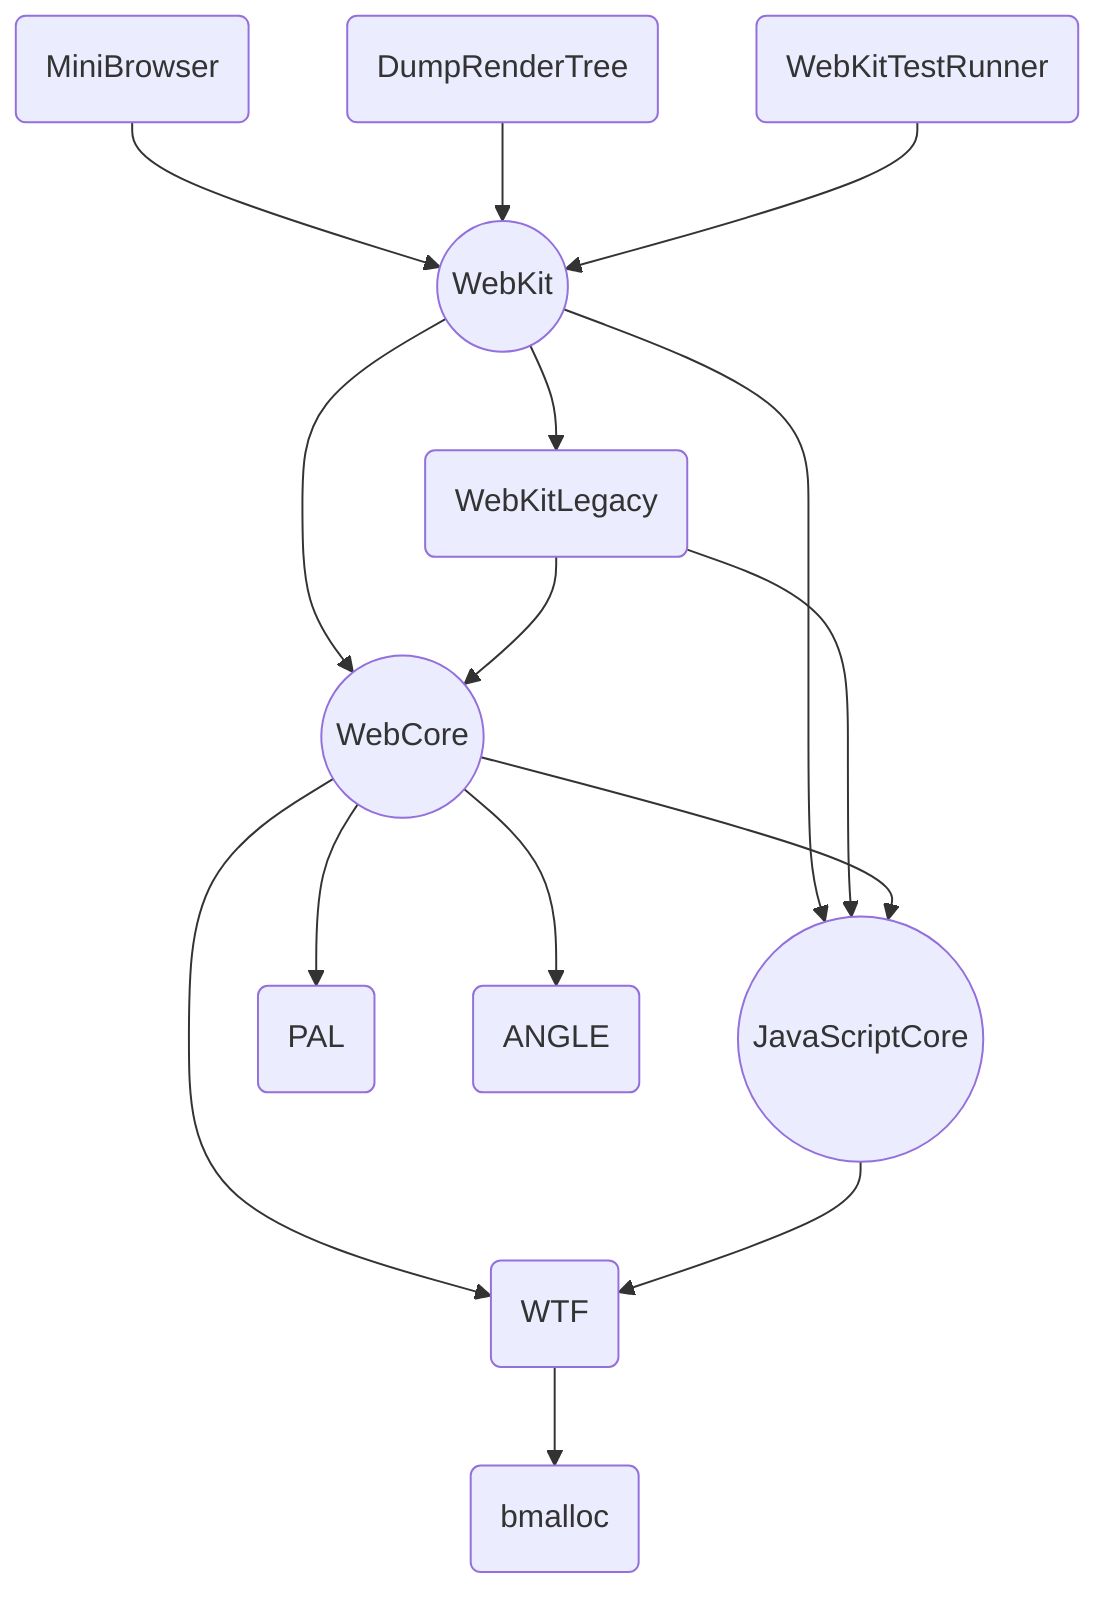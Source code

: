%%```mermaid
graph TB
	mn(MiniBrowser)
	drt(DumpRenderTree)
	wktr(WebKitTestRunner)
	wk((WebKit))
	wkl(WebKitLegacy)
	jsc((JavaScriptCore))
	wc((WebCore))
	wtf(WTF)
	pal(PAL)
	angle(ANGLE)
	bmalloc(bmalloc)

	mn --> wk
	drt --> wk
	wktr --> wk

	wk --> wkl
	wk --> jsc
	wk --> wc

	wkl --> jsc
	wkl --> wc

	wc --> jsc
	wc --> wtf
	wc --> angle
	wc --> pal

	jsc --> wtf

	wtf --> bmalloc

%%```